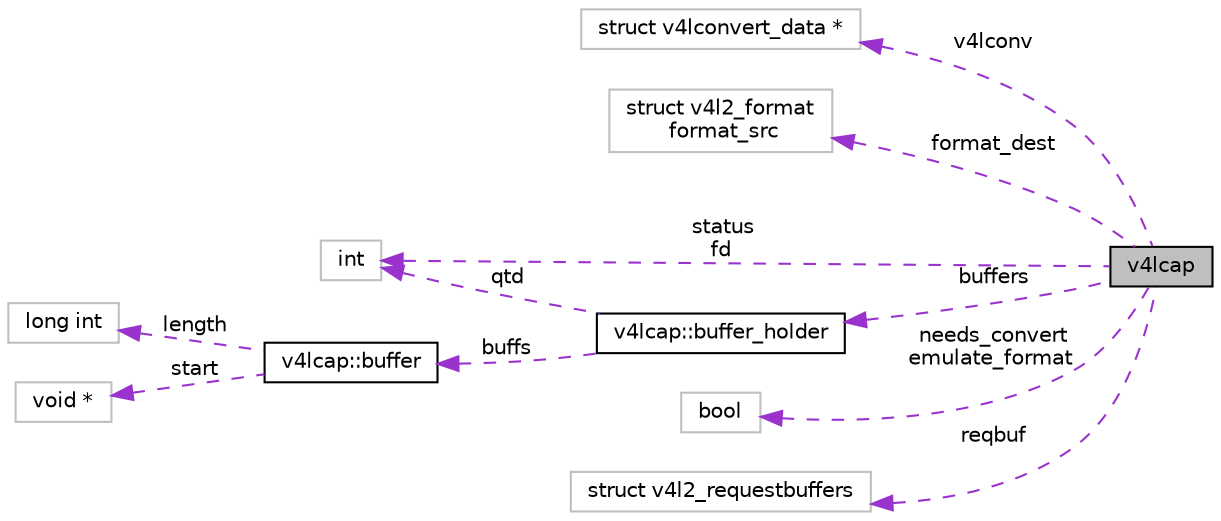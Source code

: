 digraph "v4lcap"
{
 // INTERACTIVE_SVG=YES
  edge [fontname="Helvetica",fontsize="10",labelfontname="Helvetica",labelfontsize="10"];
  node [fontname="Helvetica",fontsize="10",shape=record];
  rankdir="LR";
  Node1 [label="v4lcap",height=0.2,width=0.4,color="black", fillcolor="grey75", style="filled", fontcolor="black"];
  Node2 -> Node1 [dir="back",color="darkorchid3",fontsize="10",style="dashed",label=" v4lconv" ,fontname="Helvetica"];
  Node2 [label="struct v4lconvert_data *",height=0.2,width=0.4,color="grey75", fillcolor="white", style="filled"];
  Node3 -> Node1 [dir="back",color="darkorchid3",fontsize="10",style="dashed",label=" format_dest" ,fontname="Helvetica"];
  Node3 [label="struct v4l2_format\l format_src",height=0.2,width=0.4,color="grey75", fillcolor="white", style="filled"];
  Node4 -> Node1 [dir="back",color="darkorchid3",fontsize="10",style="dashed",label=" status\nfd" ,fontname="Helvetica"];
  Node4 [label="int",height=0.2,width=0.4,color="grey75", fillcolor="white", style="filled"];
  Node5 -> Node1 [dir="back",color="darkorchid3",fontsize="10",style="dashed",label=" needs_convert\nemulate_format" ,fontname="Helvetica"];
  Node5 [label="bool",height=0.2,width=0.4,color="grey75", fillcolor="white", style="filled"];
  Node6 -> Node1 [dir="back",color="darkorchid3",fontsize="10",style="dashed",label=" reqbuf" ,fontname="Helvetica"];
  Node6 [label="struct v4l2_requestbuffers",height=0.2,width=0.4,color="grey75", fillcolor="white", style="filled"];
  Node7 -> Node1 [dir="back",color="darkorchid3",fontsize="10",style="dashed",label=" buffers" ,fontname="Helvetica"];
  Node7 [label="v4lcap::buffer_holder",height=0.2,width=0.4,color="black", fillcolor="white", style="filled",URL="$structv4lcap_1_1buffer__holder.html"];
  Node4 -> Node7 [dir="back",color="darkorchid3",fontsize="10",style="dashed",label=" qtd" ,fontname="Helvetica"];
  Node8 -> Node7 [dir="back",color="darkorchid3",fontsize="10",style="dashed",label=" buffs" ,fontname="Helvetica"];
  Node8 [label="v4lcap::buffer",height=0.2,width=0.4,color="black", fillcolor="white", style="filled",URL="$structv4lcap_1_1buffer.html"];
  Node9 -> Node8 [dir="back",color="darkorchid3",fontsize="10",style="dashed",label=" length" ,fontname="Helvetica"];
  Node9 [label="long int",height=0.2,width=0.4,color="grey75", fillcolor="white", style="filled"];
  Node10 -> Node8 [dir="back",color="darkorchid3",fontsize="10",style="dashed",label=" start" ,fontname="Helvetica"];
  Node10 [label="void *",height=0.2,width=0.4,color="grey75", fillcolor="white", style="filled"];
}
